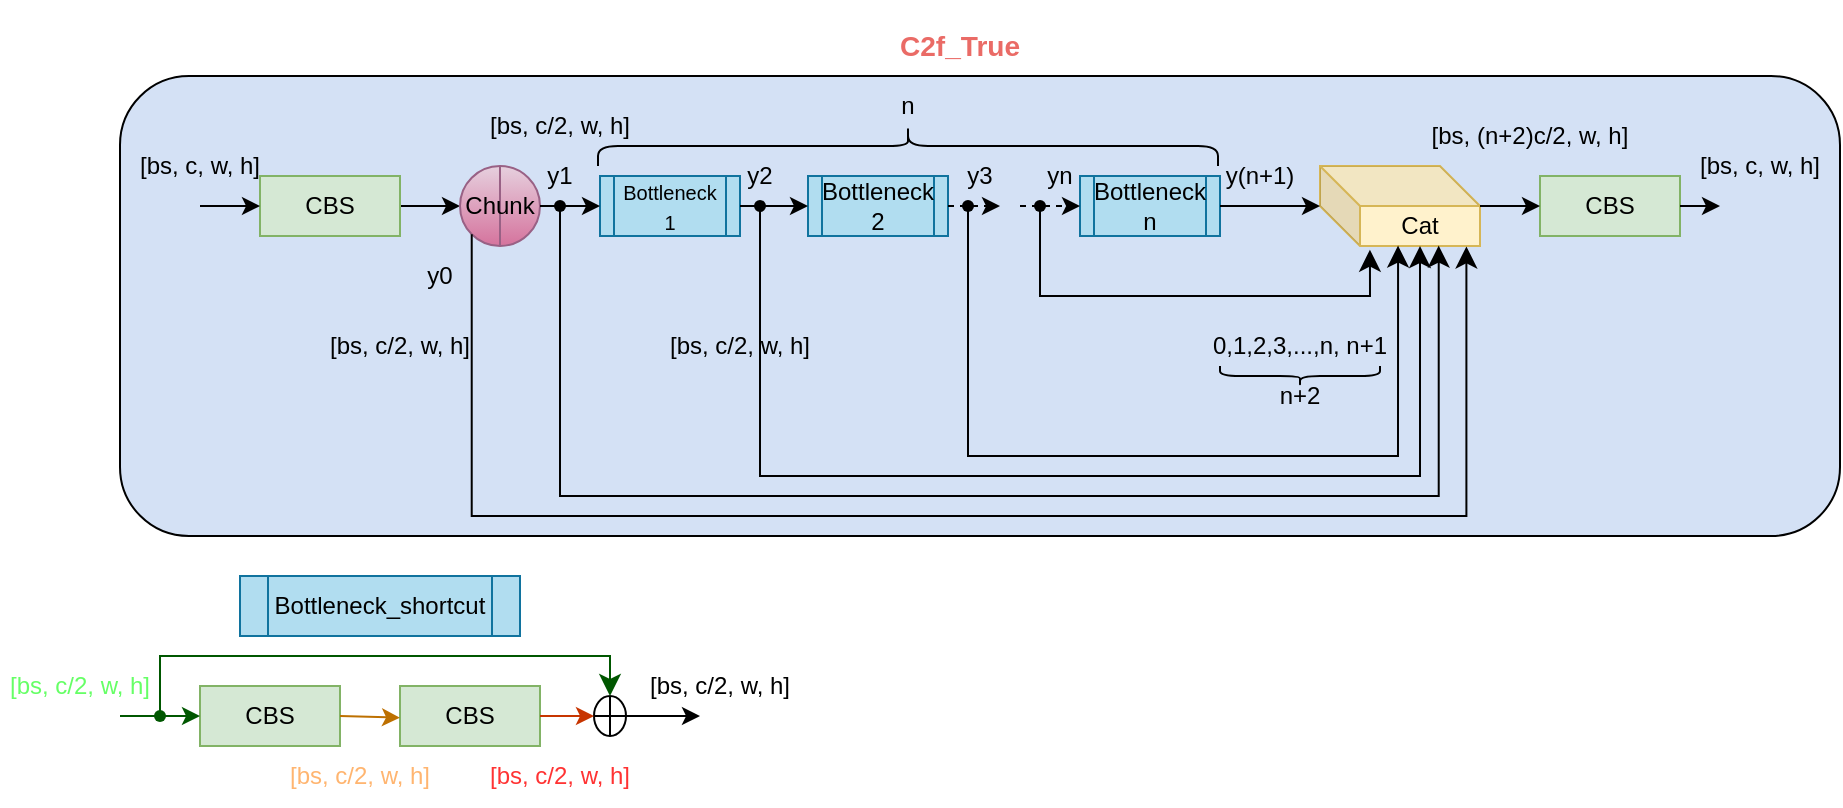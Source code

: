 <mxfile version="21.6.2" type="github">
  <diagram name="第 1 页" id="NUxDLC7CcFFGVshqn-1u">
    <mxGraphModel dx="1659" dy="860" grid="1" gridSize="10" guides="1" tooltips="1" connect="1" arrows="1" fold="1" page="1" pageScale="1" pageWidth="827" pageHeight="1169" math="0" shadow="0">
      <root>
        <mxCell id="0" />
        <mxCell id="1" parent="0" />
        <mxCell id="EeiDZIce7VBrEbFo4yMd-65" value="" style="rounded=1;whiteSpace=wrap;html=1;fillColor=#D4E1F5;fillStyle=auto;glass=0;" parent="1" vertex="1">
          <mxGeometry x="80" y="190" width="860" height="230" as="geometry" />
        </mxCell>
        <mxCell id="EeiDZIce7VBrEbFo4yMd-12" style="edgeStyle=orthogonalEdgeStyle;rounded=0;orthogonalLoop=1;jettySize=auto;html=1;exitX=1;exitY=0.5;exitDx=0;exitDy=0;entryX=0;entryY=0.5;entryDx=0;entryDy=0;" parent="1" source="EeiDZIce7VBrEbFo4yMd-1" target="EeiDZIce7VBrEbFo4yMd-5" edge="1">
          <mxGeometry relative="1" as="geometry" />
        </mxCell>
        <mxCell id="EeiDZIce7VBrEbFo4yMd-1" value="CBS" style="rounded=0;whiteSpace=wrap;html=1;fillColor=#d5e8d4;strokeColor=#82b366;" parent="1" vertex="1">
          <mxGeometry x="150" y="240" width="70" height="30" as="geometry" />
        </mxCell>
        <mxCell id="EeiDZIce7VBrEbFo4yMd-2" value="CBS" style="rounded=0;whiteSpace=wrap;html=1;fillColor=#d5e8d4;strokeColor=#82b366;" parent="1" vertex="1">
          <mxGeometry x="790" y="240" width="70" height="30" as="geometry" />
        </mxCell>
        <mxCell id="EeiDZIce7VBrEbFo4yMd-5" value="&lt;font style=&quot;vertical-align: inherit;&quot;&gt;&lt;font style=&quot;vertical-align: inherit;&quot;&gt;Chunk&lt;/font&gt;&lt;/font&gt;" style="shape=lineEllipse;line=vertical;perimeter=ellipsePerimeter;whiteSpace=wrap;html=1;backgroundOutline=1;fillColor=#e6d0de;gradientColor=#d5739d;strokeColor=#996185;" parent="1" vertex="1">
          <mxGeometry x="250" y="235" width="40" height="40" as="geometry" />
        </mxCell>
        <mxCell id="EeiDZIce7VBrEbFo4yMd-6" value="&lt;font style=&quot;font-size: 10px;&quot;&gt;Bottleneck&lt;br&gt;1&lt;br&gt;&lt;/font&gt;" style="shape=process;whiteSpace=wrap;html=1;backgroundOutline=1;fillColor=#b1ddf0;strokeColor=#10739e;" parent="1" vertex="1">
          <mxGeometry x="320" y="240" width="70" height="30" as="geometry" />
        </mxCell>
        <mxCell id="EeiDZIce7VBrEbFo4yMd-7" value="Bottleneck&lt;br&gt;2" style="shape=process;whiteSpace=wrap;html=1;backgroundOutline=1;fillColor=#b1ddf0;strokeColor=#10739e;" parent="1" vertex="1">
          <mxGeometry x="424" y="240" width="70" height="30" as="geometry" />
        </mxCell>
        <mxCell id="EeiDZIce7VBrEbFo4yMd-8" value="Bottleneck&lt;br&gt;n" style="shape=process;whiteSpace=wrap;html=1;backgroundOutline=1;fillColor=#b1ddf0;strokeColor=#10739e;" parent="1" vertex="1">
          <mxGeometry x="560" y="240" width="70" height="30" as="geometry" />
        </mxCell>
        <mxCell id="EeiDZIce7VBrEbFo4yMd-9" value="Cat" style="shape=cube;whiteSpace=wrap;html=1;boundedLbl=1;backgroundOutline=1;darkOpacity=0.05;darkOpacity2=0.1;fillColor=#fff2cc;strokeColor=#d6b656;" parent="1" vertex="1">
          <mxGeometry x="680" y="235" width="80" height="40" as="geometry" />
        </mxCell>
        <mxCell id="EeiDZIce7VBrEbFo4yMd-11" value="" style="endArrow=classic;html=1;rounded=0;exitX=1;exitY=0.5;exitDx=0;exitDy=0;entryX=0;entryY=0.5;entryDx=0;entryDy=0;" parent="1" source="EeiDZIce7VBrEbFo4yMd-5" target="EeiDZIce7VBrEbFo4yMd-6" edge="1">
          <mxGeometry width="50" height="50" relative="1" as="geometry">
            <mxPoint x="290" y="270" as="sourcePoint" />
            <mxPoint x="320" y="270" as="targetPoint" />
            <Array as="points">
              <mxPoint x="300" y="255" />
            </Array>
          </mxGeometry>
        </mxCell>
        <mxCell id="EeiDZIce7VBrEbFo4yMd-13" value="" style="endArrow=classic;html=1;rounded=0;exitX=1;exitY=0.5;exitDx=0;exitDy=0;entryX=0;entryY=0.5;entryDx=0;entryDy=0;" parent="1" source="EeiDZIce7VBrEbFo4yMd-6" target="EeiDZIce7VBrEbFo4yMd-7" edge="1">
          <mxGeometry width="50" height="50" relative="1" as="geometry">
            <mxPoint x="440" y="480" as="sourcePoint" />
            <mxPoint x="490" y="430" as="targetPoint" />
          </mxGeometry>
        </mxCell>
        <mxCell id="EeiDZIce7VBrEbFo4yMd-14" value="" style="endArrow=classic;html=1;rounded=0;exitX=1;exitY=0.5;exitDx=0;exitDy=0;" parent="1" source="EeiDZIce7VBrEbFo4yMd-8" target="EeiDZIce7VBrEbFo4yMd-9" edge="1">
          <mxGeometry width="50" height="50" relative="1" as="geometry">
            <mxPoint x="390" y="390" as="sourcePoint" />
            <mxPoint x="440" y="340" as="targetPoint" />
          </mxGeometry>
        </mxCell>
        <mxCell id="EeiDZIce7VBrEbFo4yMd-15" value="" style="endArrow=classic;html=1;rounded=0;exitX=0;exitY=0;exitDx=80;exitDy=20;exitPerimeter=0;" parent="1" source="EeiDZIce7VBrEbFo4yMd-9" target="EeiDZIce7VBrEbFo4yMd-2" edge="1">
          <mxGeometry width="50" height="50" relative="1" as="geometry">
            <mxPoint x="390" y="390" as="sourcePoint" />
            <mxPoint x="440" y="340" as="targetPoint" />
          </mxGeometry>
        </mxCell>
        <mxCell id="EeiDZIce7VBrEbFo4yMd-17" value="" style="edgeStyle=elbowEdgeStyle;elbow=horizontal;endArrow=classic;html=1;curved=0;rounded=0;endSize=8;startSize=8;entryX=0.915;entryY=1.005;entryDx=0;entryDy=0;entryPerimeter=0;exitX=0;exitY=1;exitDx=0;exitDy=0;" parent="1" source="EeiDZIce7VBrEbFo4yMd-5" target="EeiDZIce7VBrEbFo4yMd-9" edge="1">
          <mxGeometry width="50" height="50" relative="1" as="geometry">
            <mxPoint x="484" y="394" as="sourcePoint" />
            <mxPoint x="760" y="290" as="targetPoint" />
            <Array as="points">
              <mxPoint x="510" y="410" />
            </Array>
          </mxGeometry>
        </mxCell>
        <mxCell id="EeiDZIce7VBrEbFo4yMd-19" value="" style="endArrow=classic;html=1;rounded=0;exitX=1;exitY=0.5;exitDx=0;exitDy=0;dashed=1;" parent="1" source="EeiDZIce7VBrEbFo4yMd-7" edge="1">
          <mxGeometry width="50" height="50" relative="1" as="geometry">
            <mxPoint x="480" y="380" as="sourcePoint" />
            <mxPoint x="520" y="255" as="targetPoint" />
          </mxGeometry>
        </mxCell>
        <mxCell id="EeiDZIce7VBrEbFo4yMd-20" value="" style="endArrow=classic;html=1;rounded=0;entryX=0;entryY=0.5;entryDx=0;entryDy=0;dashed=1;" parent="1" target="EeiDZIce7VBrEbFo4yMd-8" edge="1">
          <mxGeometry width="50" height="50" relative="1" as="geometry">
            <mxPoint x="530" y="255" as="sourcePoint" />
            <mxPoint x="520" y="265" as="targetPoint" />
          </mxGeometry>
        </mxCell>
        <mxCell id="EeiDZIce7VBrEbFo4yMd-22" value="y0" style="text;strokeColor=none;align=center;fillColor=none;html=1;verticalAlign=middle;whiteSpace=wrap;rounded=0;" parent="1" vertex="1">
          <mxGeometry x="230" y="280" width="20" height="20" as="geometry" />
        </mxCell>
        <mxCell id="EeiDZIce7VBrEbFo4yMd-23" value="y1" style="text;strokeColor=none;align=center;fillColor=none;html=1;verticalAlign=middle;whiteSpace=wrap;rounded=0;" parent="1" vertex="1">
          <mxGeometry x="290" y="230" width="20" height="20" as="geometry" />
        </mxCell>
        <mxCell id="EeiDZIce7VBrEbFo4yMd-24" value="" style="edgeStyle=elbowEdgeStyle;elbow=horizontal;endArrow=classic;html=1;curved=0;rounded=0;endSize=8;startSize=8;entryX=0.742;entryY=0.995;entryDx=0;entryDy=0;entryPerimeter=0;" parent="1" source="EeiDZIce7VBrEbFo4yMd-29" target="EeiDZIce7VBrEbFo4yMd-9" edge="1">
          <mxGeometry width="50" height="50" relative="1" as="geometry">
            <mxPoint x="300" y="320" as="sourcePoint" />
            <mxPoint x="727.8" y="385" as="targetPoint" />
            <Array as="points">
              <mxPoint x="520" y="400" />
            </Array>
          </mxGeometry>
        </mxCell>
        <mxCell id="EeiDZIce7VBrEbFo4yMd-29" value="" style="shape=waypoint;sketch=0;fillStyle=solid;size=6;pointerEvents=1;points=[];fillColor=none;resizable=0;rotatable=0;perimeter=centerPerimeter;snapToPoint=1;" parent="1" vertex="1">
          <mxGeometry x="290" y="245" width="20" height="20" as="geometry" />
        </mxCell>
        <mxCell id="EeiDZIce7VBrEbFo4yMd-31" value="y2" style="text;strokeColor=none;align=center;fillColor=none;html=1;verticalAlign=middle;whiteSpace=wrap;rounded=0;" parent="1" vertex="1">
          <mxGeometry x="390" y="230" width="20" height="20" as="geometry" />
        </mxCell>
        <mxCell id="EeiDZIce7VBrEbFo4yMd-32" value="" style="shape=waypoint;sketch=0;fillStyle=solid;size=6;pointerEvents=1;points=[];fillColor=none;resizable=0;rotatable=0;perimeter=centerPerimeter;snapToPoint=1;" parent="1" vertex="1">
          <mxGeometry x="390" y="245" width="20" height="20" as="geometry" />
        </mxCell>
        <mxCell id="EeiDZIce7VBrEbFo4yMd-33" value="" style="edgeStyle=elbowEdgeStyle;elbow=horizontal;endArrow=classic;html=1;curved=0;rounded=0;endSize=8;startSize=8;entryX=0;entryY=0;entryDx=50;entryDy=40;entryPerimeter=0;" parent="1" source="EeiDZIce7VBrEbFo4yMd-32" target="EeiDZIce7VBrEbFo4yMd-9" edge="1">
          <mxGeometry width="50" height="50" relative="1" as="geometry">
            <mxPoint x="490" y="330" as="sourcePoint" />
            <mxPoint x="700" y="360" as="targetPoint" />
            <Array as="points">
              <mxPoint x="420" y="390" />
            </Array>
          </mxGeometry>
        </mxCell>
        <mxCell id="EeiDZIce7VBrEbFo4yMd-35" value="y3" style="text;strokeColor=none;align=center;fillColor=none;html=1;verticalAlign=middle;whiteSpace=wrap;rounded=0;" parent="1" vertex="1">
          <mxGeometry x="500" y="230" width="20" height="20" as="geometry" />
        </mxCell>
        <mxCell id="EeiDZIce7VBrEbFo4yMd-36" value="" style="shape=waypoint;sketch=0;fillStyle=solid;size=6;pointerEvents=1;points=[];fillColor=none;resizable=0;rotatable=0;perimeter=centerPerimeter;snapToPoint=1;" parent="1" vertex="1">
          <mxGeometry x="494" y="245" width="20" height="20" as="geometry" />
        </mxCell>
        <mxCell id="EeiDZIce7VBrEbFo4yMd-37" value="" style="edgeStyle=segmentEdgeStyle;endArrow=classic;html=1;curved=0;rounded=0;endSize=8;startSize=8;entryX=0.488;entryY=0.995;entryDx=0;entryDy=0;entryPerimeter=0;" parent="1" source="EeiDZIce7VBrEbFo4yMd-36" target="EeiDZIce7VBrEbFo4yMd-9" edge="1">
          <mxGeometry width="50" height="50" relative="1" as="geometry">
            <mxPoint x="490" y="330" as="sourcePoint" />
            <mxPoint x="540" y="280" as="targetPoint" />
            <Array as="points">
              <mxPoint x="504" y="380" />
              <mxPoint x="719" y="380" />
            </Array>
          </mxGeometry>
        </mxCell>
        <mxCell id="EeiDZIce7VBrEbFo4yMd-38" value="yn" style="text;strokeColor=none;align=center;fillColor=none;html=1;verticalAlign=middle;whiteSpace=wrap;rounded=0;" parent="1" vertex="1">
          <mxGeometry x="540" y="230" width="20" height="20" as="geometry" />
        </mxCell>
        <mxCell id="EeiDZIce7VBrEbFo4yMd-39" value="y(n+1)" style="text;strokeColor=none;align=center;fillColor=none;html=1;verticalAlign=middle;whiteSpace=wrap;rounded=0;" parent="1" vertex="1">
          <mxGeometry x="640" y="230" width="20" height="20" as="geometry" />
        </mxCell>
        <mxCell id="EeiDZIce7VBrEbFo4yMd-40" value="" style="shape=waypoint;sketch=0;fillStyle=solid;size=6;pointerEvents=1;points=[];fillColor=none;resizable=0;rotatable=0;perimeter=centerPerimeter;snapToPoint=1;" parent="1" vertex="1">
          <mxGeometry x="530" y="245" width="20" height="20" as="geometry" />
        </mxCell>
        <mxCell id="EeiDZIce7VBrEbFo4yMd-44" value="" style="edgeStyle=segmentEdgeStyle;endArrow=classic;html=1;curved=0;rounded=0;endSize=8;startSize=8;entryX=0.312;entryY=1.046;entryDx=0;entryDy=0;entryPerimeter=0;" parent="1" source="EeiDZIce7VBrEbFo4yMd-40" target="EeiDZIce7VBrEbFo4yMd-9" edge="1">
          <mxGeometry width="50" height="50" relative="1" as="geometry">
            <mxPoint x="514" y="265" as="sourcePoint" />
            <mxPoint x="729" y="285" as="targetPoint" />
            <Array as="points">
              <mxPoint x="540" y="300" />
              <mxPoint x="705" y="300" />
            </Array>
          </mxGeometry>
        </mxCell>
        <mxCell id="EeiDZIce7VBrEbFo4yMd-45" value="0,1,2,3,...,n, n+1" style="text;strokeColor=none;align=center;fillColor=none;html=1;verticalAlign=middle;whiteSpace=wrap;rounded=0;" parent="1" vertex="1">
          <mxGeometry x="620" y="315" width="100" height="20" as="geometry" />
        </mxCell>
        <mxCell id="EeiDZIce7VBrEbFo4yMd-46" value="" style="shape=curlyBracket;whiteSpace=wrap;html=1;rounded=1;labelPosition=left;verticalLabelPosition=middle;align=right;verticalAlign=middle;rotation=90;" parent="1" vertex="1">
          <mxGeometry x="464" y="70" width="20" height="310" as="geometry" />
        </mxCell>
        <mxCell id="EeiDZIce7VBrEbFo4yMd-48" value="n" style="text;strokeColor=none;align=center;fillColor=none;html=1;verticalAlign=middle;whiteSpace=wrap;rounded=0;" parent="1" vertex="1">
          <mxGeometry x="444" y="190" width="60" height="30" as="geometry" />
        </mxCell>
        <mxCell id="EeiDZIce7VBrEbFo4yMd-50" value="" style="shape=curlyBracket;whiteSpace=wrap;html=1;rounded=1;flipH=1;labelPosition=right;verticalLabelPosition=middle;align=left;verticalAlign=middle;rotation=90;" parent="1" vertex="1">
          <mxGeometry x="665" y="300" width="10" height="80" as="geometry" />
        </mxCell>
        <mxCell id="EeiDZIce7VBrEbFo4yMd-51" value="n+2" style="text;strokeColor=none;align=center;fillColor=none;html=1;verticalAlign=middle;whiteSpace=wrap;rounded=0;" parent="1" vertex="1">
          <mxGeometry x="655" y="335" width="30" height="30" as="geometry" />
        </mxCell>
        <mxCell id="EeiDZIce7VBrEbFo4yMd-52" value="" style="endArrow=classic;html=1;rounded=0;entryX=0;entryY=0.5;entryDx=0;entryDy=0;" parent="1" target="EeiDZIce7VBrEbFo4yMd-1" edge="1">
          <mxGeometry width="50" height="50" relative="1" as="geometry">
            <mxPoint x="120" y="255" as="sourcePoint" />
            <mxPoint x="810" y="330" as="targetPoint" />
          </mxGeometry>
        </mxCell>
        <mxCell id="EeiDZIce7VBrEbFo4yMd-54" value="" style="endArrow=classic;html=1;rounded=0;exitX=1;exitY=0.5;exitDx=0;exitDy=0;" parent="1" source="EeiDZIce7VBrEbFo4yMd-2" edge="1">
          <mxGeometry width="50" height="50" relative="1" as="geometry">
            <mxPoint x="760" y="380" as="sourcePoint" />
            <mxPoint x="880" y="255" as="targetPoint" />
          </mxGeometry>
        </mxCell>
        <mxCell id="EeiDZIce7VBrEbFo4yMd-55" value="[bs, c, w, h]" style="text;strokeColor=none;align=center;fillColor=none;html=1;verticalAlign=middle;whiteSpace=wrap;rounded=0;" parent="1" vertex="1">
          <mxGeometry x="80" y="220" width="80" height="30" as="geometry" />
        </mxCell>
        <mxCell id="EeiDZIce7VBrEbFo4yMd-56" value="[bs, c, w, h]" style="text;strokeColor=none;align=center;fillColor=none;html=1;verticalAlign=middle;whiteSpace=wrap;rounded=0;" parent="1" vertex="1">
          <mxGeometry x="860" y="220" width="80" height="30" as="geometry" />
        </mxCell>
        <mxCell id="EeiDZIce7VBrEbFo4yMd-57" value="[bs, c/2, w, h]" style="text;strokeColor=none;align=center;fillColor=none;html=1;verticalAlign=middle;whiteSpace=wrap;rounded=0;" parent="1" vertex="1">
          <mxGeometry x="180" y="310" width="80" height="30" as="geometry" />
        </mxCell>
        <mxCell id="EeiDZIce7VBrEbFo4yMd-58" value="[bs, c/2, w, h]" style="text;strokeColor=none;align=center;fillColor=none;html=1;verticalAlign=middle;whiteSpace=wrap;rounded=0;" parent="1" vertex="1">
          <mxGeometry x="260" y="200" width="80" height="30" as="geometry" />
        </mxCell>
        <mxCell id="EeiDZIce7VBrEbFo4yMd-59" value="[bs, c/2, w, h]" style="text;strokeColor=none;align=center;fillColor=none;html=1;verticalAlign=middle;whiteSpace=wrap;rounded=0;" parent="1" vertex="1">
          <mxGeometry x="350" y="310" width="80" height="30" as="geometry" />
        </mxCell>
        <mxCell id="EeiDZIce7VBrEbFo4yMd-60" value="[bs, (n+2)c/2, w, h]" style="text;strokeColor=none;align=center;fillColor=none;html=1;verticalAlign=middle;whiteSpace=wrap;rounded=0;" parent="1" vertex="1">
          <mxGeometry x="730" y="205" width="110" height="30" as="geometry" />
        </mxCell>
        <mxCell id="EeiDZIce7VBrEbFo4yMd-61" value="&lt;h3&gt;&lt;font color=&quot;#ea6b66&quot;&gt;C2f_True&lt;/font&gt;&lt;/h3&gt;" style="text;strokeColor=none;align=center;fillColor=none;html=1;verticalAlign=middle;whiteSpace=wrap;rounded=0;" parent="1" vertex="1">
          <mxGeometry x="470" y="160" width="60" height="30" as="geometry" />
        </mxCell>
        <mxCell id="EeiDZIce7VBrEbFo4yMd-66" value="Bottleneck_shortcut" style="shape=process;whiteSpace=wrap;html=1;backgroundOutline=1;fillColor=#b1ddf0;strokeColor=#10739e;" parent="1" vertex="1">
          <mxGeometry x="140" y="440" width="140" height="30" as="geometry" />
        </mxCell>
        <mxCell id="EeiDZIce7VBrEbFo4yMd-67" value="CBS" style="rounded=0;whiteSpace=wrap;html=1;fillColor=#d5e8d4;strokeColor=#82b366;" parent="1" vertex="1">
          <mxGeometry x="120" y="495" width="70" height="30" as="geometry" />
        </mxCell>
        <mxCell id="EeiDZIce7VBrEbFo4yMd-68" value="" style="endArrow=classic;html=1;rounded=0;entryX=0;entryY=0.5;entryDx=0;entryDy=0;fillColor=#008a00;strokeColor=#005700;" parent="1" target="EeiDZIce7VBrEbFo4yMd-67" edge="1">
          <mxGeometry width="50" height="50" relative="1" as="geometry">
            <mxPoint x="80" y="510" as="sourcePoint" />
            <mxPoint x="450" y="330" as="targetPoint" />
          </mxGeometry>
        </mxCell>
        <mxCell id="EeiDZIce7VBrEbFo4yMd-69" value="CBS" style="rounded=0;whiteSpace=wrap;html=1;fillColor=#d5e8d4;strokeColor=#82b366;" parent="1" vertex="1">
          <mxGeometry x="220" y="495" width="70" height="30" as="geometry" />
        </mxCell>
        <mxCell id="EeiDZIce7VBrEbFo4yMd-70" value="" style="endArrow=classic;html=1;rounded=0;entryX=0;entryY=0.529;entryDx=0;entryDy=0;exitX=1;exitY=0.5;exitDx=0;exitDy=0;entryPerimeter=0;fillColor=#f0a30a;strokeColor=#BD7000;" parent="1" source="EeiDZIce7VBrEbFo4yMd-67" target="EeiDZIce7VBrEbFo4yMd-69" edge="1">
          <mxGeometry width="50" height="50" relative="1" as="geometry">
            <mxPoint x="90" y="520" as="sourcePoint" />
            <mxPoint x="130" y="520" as="targetPoint" />
          </mxGeometry>
        </mxCell>
        <mxCell id="EeiDZIce7VBrEbFo4yMd-71" value="" style="shape=orEllipse;perimeter=ellipsePerimeter;whiteSpace=wrap;html=1;backgroundOutline=1;" parent="1" vertex="1">
          <mxGeometry x="317" y="500" width="16" height="20" as="geometry" />
        </mxCell>
        <mxCell id="EeiDZIce7VBrEbFo4yMd-72" value="" style="endArrow=classic;html=1;rounded=0;entryX=0;entryY=0.5;entryDx=0;entryDy=0;exitX=1;exitY=0.5;exitDx=0;exitDy=0;fillColor=#fa6800;strokeColor=#C73500;" parent="1" source="EeiDZIce7VBrEbFo4yMd-69" target="EeiDZIce7VBrEbFo4yMd-71" edge="1">
          <mxGeometry width="50" height="50" relative="1" as="geometry">
            <mxPoint x="200" y="520" as="sourcePoint" />
            <mxPoint x="230" y="521" as="targetPoint" />
          </mxGeometry>
        </mxCell>
        <mxCell id="EeiDZIce7VBrEbFo4yMd-73" value="" style="shape=waypoint;sketch=0;fillStyle=solid;size=6;pointerEvents=1;points=[];fillColor=#008a00;resizable=0;rotatable=0;perimeter=centerPerimeter;snapToPoint=1;fontColor=#ffffff;strokeColor=#005700;" parent="1" vertex="1">
          <mxGeometry x="90" y="500" width="20" height="20" as="geometry" />
        </mxCell>
        <mxCell id="EeiDZIce7VBrEbFo4yMd-75" value="" style="edgeStyle=segmentEdgeStyle;endArrow=classic;html=1;curved=0;rounded=0;endSize=8;startSize=8;entryX=0.5;entryY=0;entryDx=0;entryDy=0;fillColor=#008a00;strokeColor=#005700;" parent="1" source="EeiDZIce7VBrEbFo4yMd-73" target="EeiDZIce7VBrEbFo4yMd-71" edge="1">
          <mxGeometry width="50" height="50" relative="1" as="geometry">
            <mxPoint x="300" y="500" as="sourcePoint" />
            <mxPoint x="350" y="450" as="targetPoint" />
            <Array as="points">
              <mxPoint x="100" y="480" />
              <mxPoint x="325" y="480" />
            </Array>
          </mxGeometry>
        </mxCell>
        <mxCell id="EeiDZIce7VBrEbFo4yMd-78" value="" style="endArrow=classic;html=1;rounded=0;exitX=1;exitY=0.5;exitDx=0;exitDy=0;" parent="1" source="EeiDZIce7VBrEbFo4yMd-71" edge="1">
          <mxGeometry width="50" height="50" relative="1" as="geometry">
            <mxPoint x="394" y="525" as="sourcePoint" />
            <mxPoint x="370" y="510" as="targetPoint" />
          </mxGeometry>
        </mxCell>
        <mxCell id="8X_-OS3C_n1zWFdyqqBd-1" value="&lt;font color=&quot;#66ff66&quot;&gt;[bs, c/2, w, h]&lt;/font&gt;" style="text;strokeColor=none;align=center;fillColor=none;html=1;verticalAlign=middle;whiteSpace=wrap;rounded=0;" vertex="1" parent="1">
          <mxGeometry x="20" y="480" width="80" height="30" as="geometry" />
        </mxCell>
        <mxCell id="8X_-OS3C_n1zWFdyqqBd-2" value="&lt;font color=&quot;#ffb570&quot;&gt;[bs, c/2, w, h]&lt;/font&gt;" style="text;strokeColor=none;align=center;fillColor=none;html=1;verticalAlign=middle;whiteSpace=wrap;rounded=0;" vertex="1" parent="1">
          <mxGeometry x="160" y="525" width="80" height="30" as="geometry" />
        </mxCell>
        <mxCell id="8X_-OS3C_n1zWFdyqqBd-3" value="&lt;font color=&quot;#ff3333&quot;&gt;[bs, c/2, w, h]&lt;/font&gt;" style="text;strokeColor=none;align=center;fillColor=none;html=1;verticalAlign=middle;whiteSpace=wrap;rounded=0;" vertex="1" parent="1">
          <mxGeometry x="260" y="525" width="80" height="30" as="geometry" />
        </mxCell>
        <mxCell id="8X_-OS3C_n1zWFdyqqBd-4" value="[bs, c/2, w, h]" style="text;strokeColor=none;align=center;fillColor=none;html=1;verticalAlign=middle;whiteSpace=wrap;rounded=0;" vertex="1" parent="1">
          <mxGeometry x="340" y="480" width="80" height="30" as="geometry" />
        </mxCell>
      </root>
    </mxGraphModel>
  </diagram>
</mxfile>
